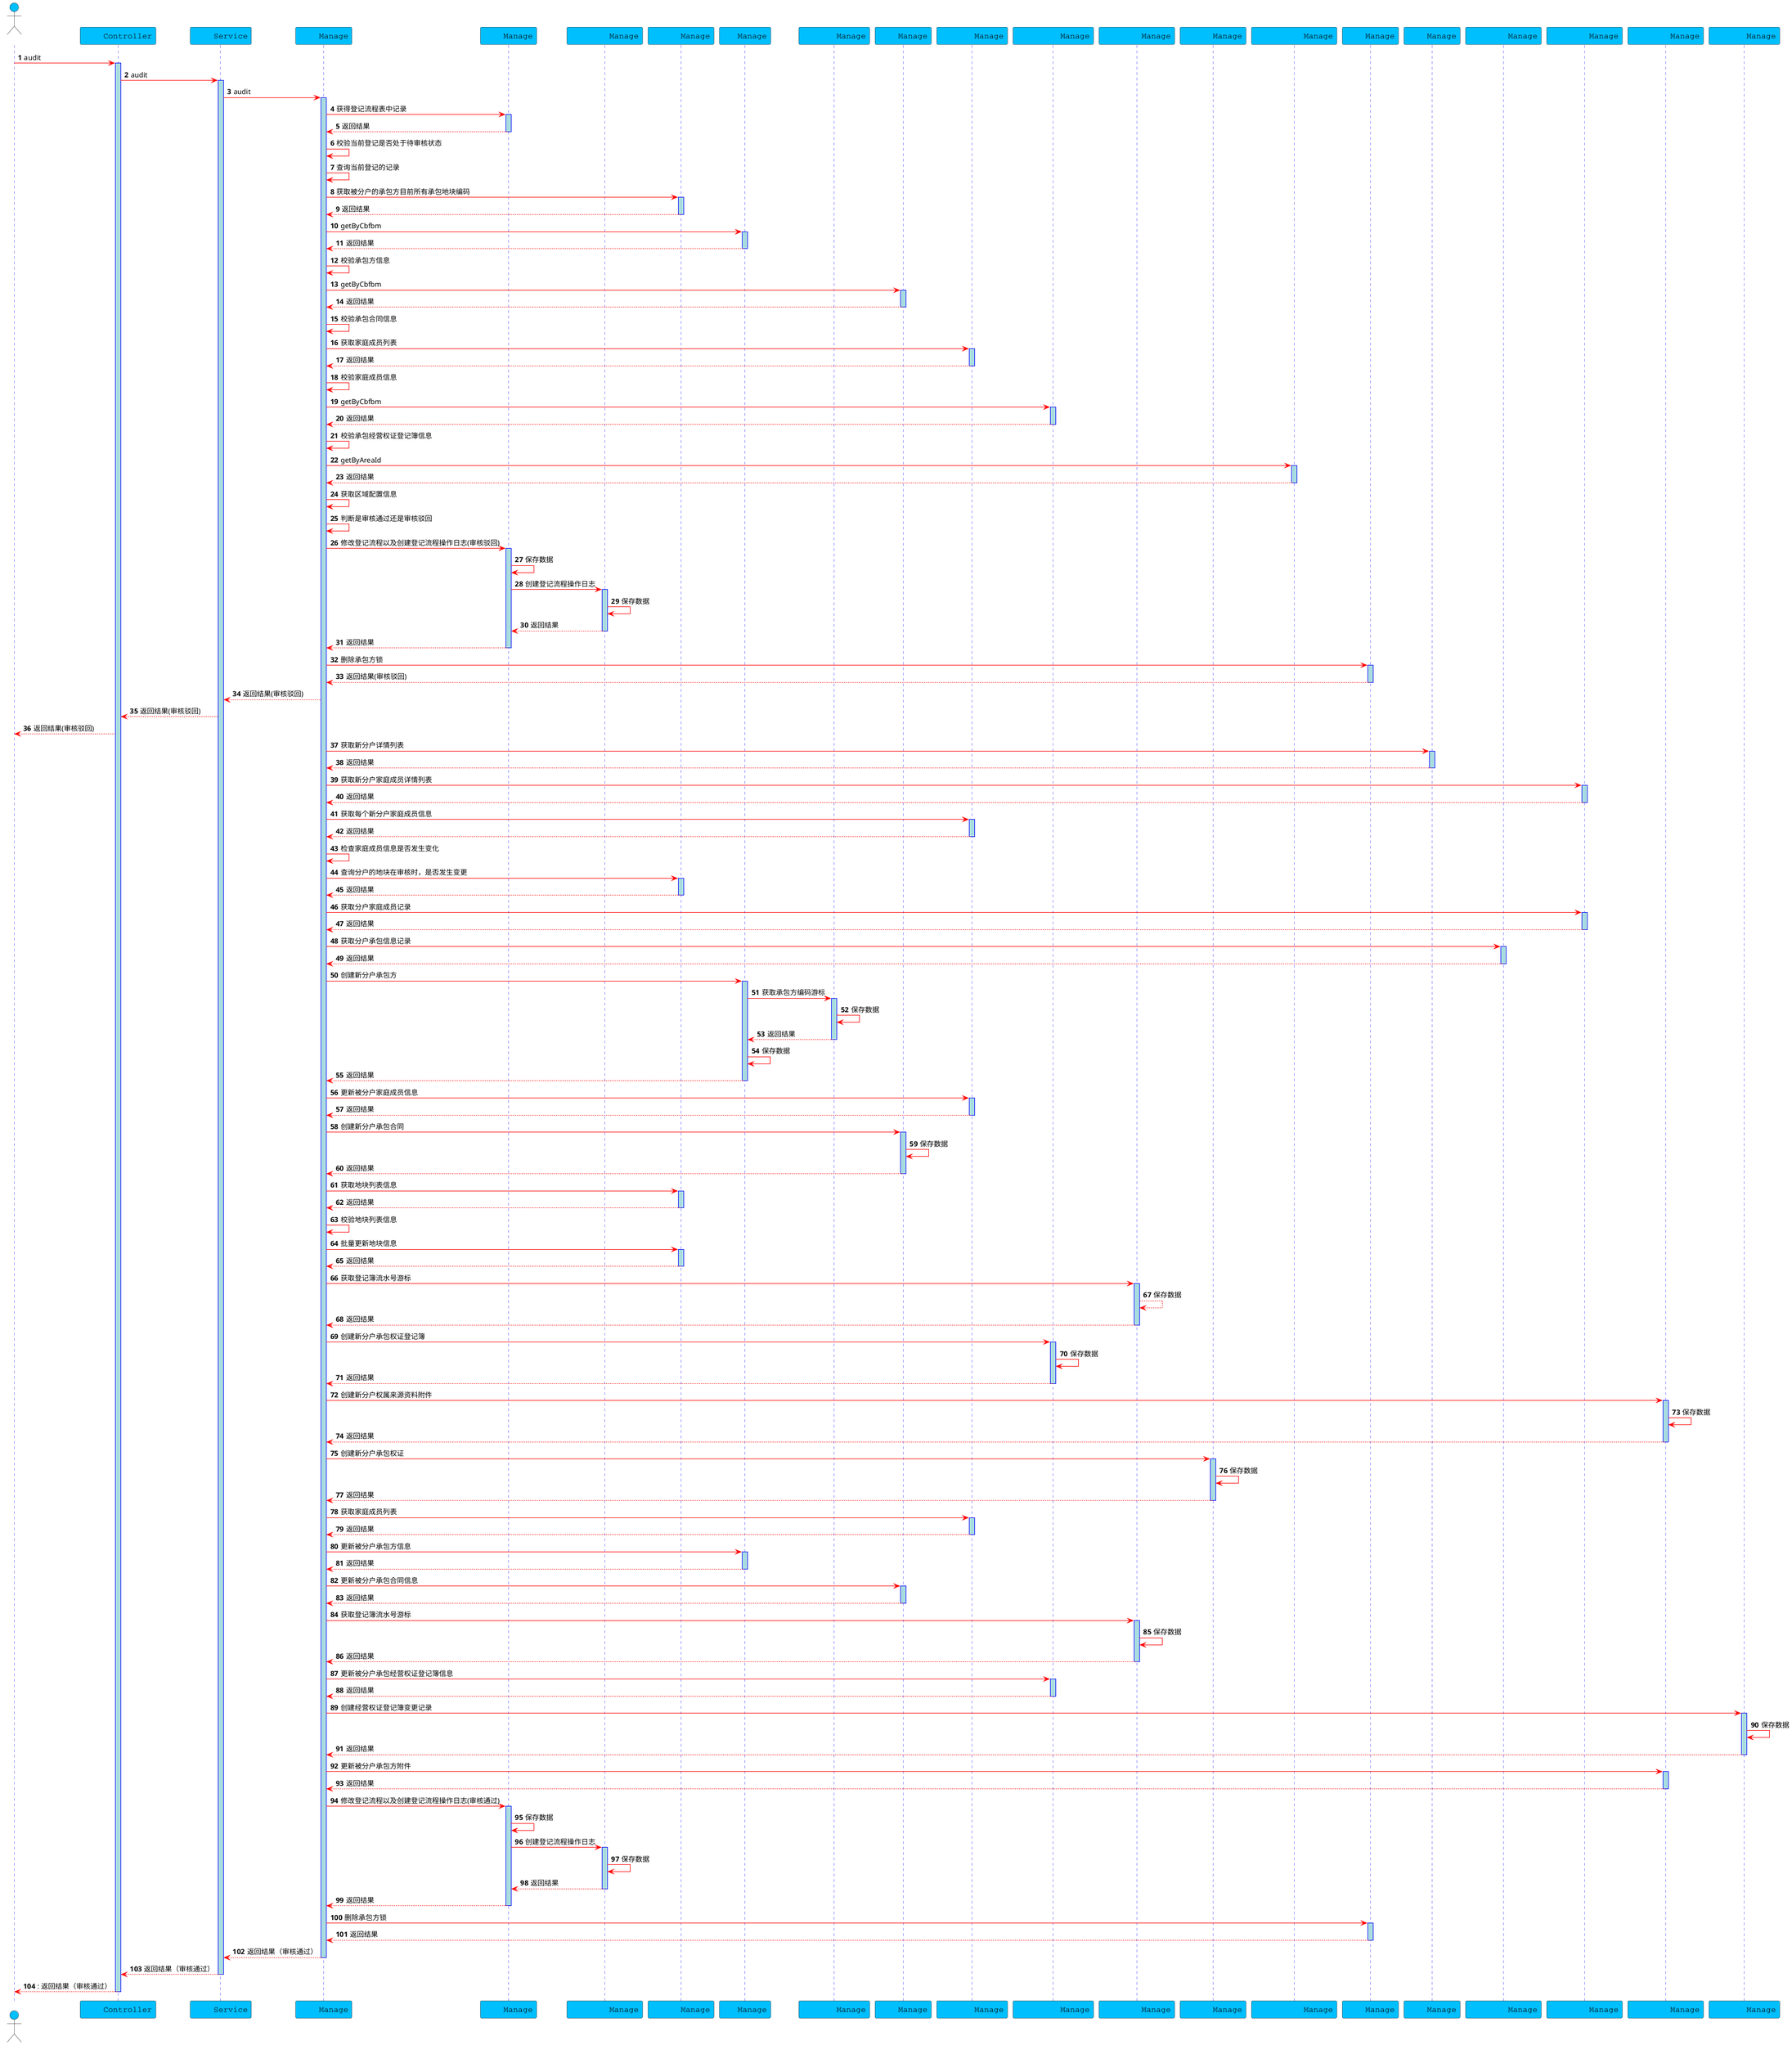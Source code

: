 @startuml
skinparam sequence {
ArrowColor red
ActorBorderColor black
LifeLineBorderColor blue
LifeLineBackgroundColor #A9DCDF


ParticipantBackgroundColor DeepSkyBlue
ParticipantFontName Courier
ParticipantFontSize 15
ParticipantFontColor black

ActorBackgroundColor DeepSkyBlue
ActorFontColor black
ActorFontSize 15
ActorFontName Courier
}
actor 审核科员
participant "分户登记Controller" as A
participant "分户登记Service" as B
participant "分户登记Manage" as C

participant "登记流程Manage" as I
participant "登记流程操作日志Manage" as J

participant "承包地块信息Manage" as H
participant "承包方Manage" as E
participant "承包方编码游标Manage" as ccc

participant "承包合同Manage" as F



participant "承包方家庭成员Manage" as K

participant "承包经营权证登记簿Manage" as G
participant "登记簿序列号游标Manage" as rsc
participant "承包经营权证Manage" as qz
participant "区域承包经营权证配置Manage" as pcc
participant "承包方锁Manage" as D
participant "分户详情Manage" as M
participant "分户承包信息记录Manage" as N
participant "分户家庭成员记录Manage" as X

participant "权属来源资料附件Manage" as qsl
participant "登记簿变更记录Manage" as rc


autonumber



审核科员 -> A : audit
activate A
A -> B : audit
activate B
B -> C : audit
activate C


C -> I : 获得登记流程表中记录
activate I
I --> C:返回结果
deactivate I
C -> C : 校验当前登记是否处于待审核状态
C -> C : 查询当前登记的记录

C -> H : 获取被分户的承包方目前所有承包地块编码
activate H
H --> C:返回结果
deactivate H


C -> E : getByCbfbm
activate E
E --> C:返回结果
deactivate E
C -> C : 校验承包方信息
C -> F : getByCbfbm
activate F
F --> C:返回结果
deactivate F
C -> C : 校验承包合同信息

C -> K : 获取家庭成员列表
activate K
K --> C:返回结果
deactivate K
C -> C : 校验家庭成员信息
C -> G : getByCbfbm
activate G
G --> C:返回结果
deactivate G
C -> C : 校验承包经营权证登记簿信息

C -> pcc : getByAreaId
activate pcc
pcc --> C:返回结果
deactivate pcc
C -> C : 获取区域配置信息

C->C:判断是审核通过还是审核驳回
C -> I : 修改登记流程以及创建登记流程操作日志(审核驳回)
actIvate I
I -> I : 保存数据

I -> J : 创建登记流程操作日志
activate J
J -> J : 保存数据
J --> I:返回结果
deactivate J
I --> C:返回结果
deactivate I
C -> D : 删除承包方锁
activate D
D --> C:返回结果(审核驳回)
deactivate D
C-->B:返回结果(审核驳回)

B-->A:返回结果(审核驳回)
A-->审核科员:返回结果(审核驳回)

C -> M : 获取新分户详情列表
activate M
M --> C:返回结果
deactivate M
C -> X : 获取新分户家庭成员详情列表
activate X
X --> C:返回结果
deactivate X
C -> K : 获取每个新分户家庭成员信息
activate K

K --> C:返回结果
deactivate K
C -> C : 检查家庭成员信息是否发生变化
C -> H : 查询分户的地块在审核时，是否发生变更
activate H
H --> C:返回结果
deactivate H
C -> X : 获取分户家庭成员记录
activate X
X --> C:返回结果
deactivate X
C -> N : 获取分户承包信息记录
activate N
N --> C:返回结果
deactivate N
C -> E : 创建新分户承包方
activate E
E -> ccc : 获取承包方编码游标
activate ccc
ccc -> ccc : 保存数据
ccc --> E:返回结果
deactivate ccc
E -> E:保存数据
E --> C:返回结果
deactivate E
C -> K : 更新被分户家庭成员信息
activate K
K --> C:返回结果
deactivate K
C -> F : 创建新分户承包合同
activate F
F -> F : 保存数据
F --> C:返回结果
deactivate F
C -> H : 获取地块列表信息
activate H
H --> C:返回结果
deactivate H
C -> C : 校验地块列表信息
C -> H : 批量更新地块信息
activate H
H --> C:返回结果
deactivate H
C -> rsc : 获取登记簿流水号游标
activate rsc
rsc --> rsc:保存数据
rsc --> C:返回结果
deactivate rsc
C -> G : 创建新分户承包权证登记簿
activate G
G -> G : 保存数据
G --> C:返回结果
deactivate G
C -> qsl : 创建新分户权属来源资料附件
activate qsl
qsl -> qsl : 保存数据
qsl --> C : 返回结果
deactivate qsl

C -> qz : 创建新分户承包权证
activate qz
qz -> qz : 保存数据
qz --> C: 返回结果
deactivate qz
C -> K : 获取家庭成员列表
activate K
K --> C: 返回结果
deactivate K
C -> E : 更新被分户承包方信息
activate E
E --> C: 返回结果
deactivate E
C -> F : 更新被分户承包合同信息
activate F
F --> C: 返回结果
deactivate F
C -> rsc : 获取登记簿流水号游标
activate rsc
rsc-> rsc : 保存数据
rsc --> C: 返回结果
deactivate rsc
C -> G : 更新被分户承包经营权证登记簿信息
activate G
G --> C:返回结果
deactivate G
C -> rc : 创建经营权证登记簿变更记录
activate rc
rc -> rc : 保存数据
rc --> C:返回结果
deactivate rc

C -> qsl : 更新被分户承包方附件
activate qsl
qsl --> C:返回结果
deactivate qsl
C -> I : 修改登记流程以及创建登记流程操作日志(审核通过)
actIvate I
I -> I : 保存数据

I -> J : 创建登记流程操作日志
activate J
J -> J : 保存数据
J --> I:返回结果
deactivate J
I --> C:返回结果
deactivate I
C -> D : 删除承包方锁
activate D
D --> C:返回结果
deactivate D
C --> B: 返回结果（审核通过）
deactivate C
B --> A: 返回结果（审核通过）
deactivate B
return: 返回结果（审核通过）
@enduml